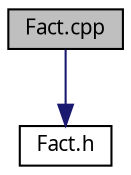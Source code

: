 digraph G
{
  edge [fontname="FreeSans.ttf",fontsize="10",labelfontname="FreeSans.ttf",labelfontsize="10"];
  node [fontname="FreeSans.ttf",fontsize="10",shape=record];
  Node1 [label="Fact.cpp",height=0.2,width=0.4,color="black", fillcolor="grey75", style="filled" fontcolor="black"];
  Node1 -> Node2 [color="midnightblue",fontsize="10",style="solid",fontname="FreeSans.ttf"];
  Node2 [label="Fact.h",height=0.2,width=0.4,color="black", fillcolor="white", style="filled",URL="$_fact_8h.html",tooltip="Factorial header file. Factorial has the necessary declartions to compute the factorial of a number..."];
}

